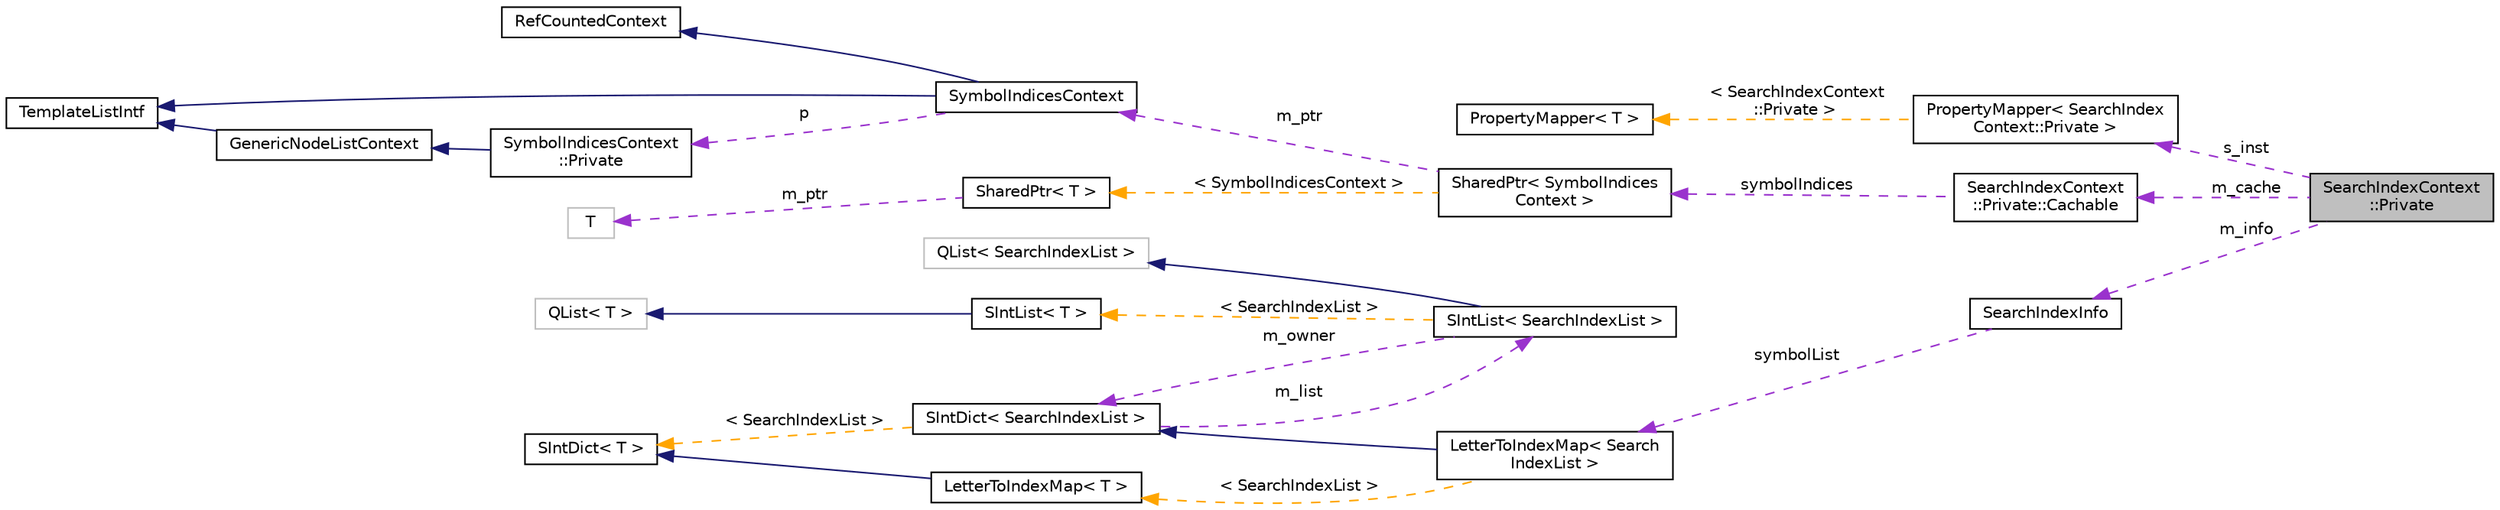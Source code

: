 digraph "SearchIndexContext::Private"
{
 // INTERACTIVE_SVG=YES
  edge [fontname="Helvetica",fontsize="10",labelfontname="Helvetica",labelfontsize="10"];
  node [fontname="Helvetica",fontsize="10",shape=record];
  rankdir="LR";
  Node1 [label="SearchIndexContext\l::Private",height=0.2,width=0.4,color="black", fillcolor="grey75", style="filled", fontcolor="black"];
  Node2 -> Node1 [dir="back",color="darkorchid3",fontsize="10",style="dashed",label=" s_inst" ,fontname="Helvetica"];
  Node2 [label="PropertyMapper\< SearchIndex\lContext::Private \>",height=0.2,width=0.4,color="black", fillcolor="white", style="filled",URL="$d1/d80/class_property_mapper.html"];
  Node3 -> Node2 [dir="back",color="orange",fontsize="10",style="dashed",label=" \< SearchIndexContext\l::Private \>" ,fontname="Helvetica"];
  Node3 [label="PropertyMapper\< T \>",height=0.2,width=0.4,color="black", fillcolor="white", style="filled",URL="$d1/d80/class_property_mapper.html",tooltip="Helper class to map a property name to a handler member function. "];
  Node4 -> Node1 [dir="back",color="darkorchid3",fontsize="10",style="dashed",label=" m_cache" ,fontname="Helvetica"];
  Node4 [label="SearchIndexContext\l::Private::Cachable",height=0.2,width=0.4,color="black", fillcolor="white", style="filled",URL="$d0/dc5/struct_search_index_context_1_1_private_1_1_cachable.html"];
  Node5 -> Node4 [dir="back",color="darkorchid3",fontsize="10",style="dashed",label=" symbolIndices" ,fontname="Helvetica"];
  Node5 [label="SharedPtr\< SymbolIndices\lContext \>",height=0.2,width=0.4,color="black", fillcolor="white", style="filled",URL="$df/d12/class_shared_ptr.html"];
  Node6 -> Node5 [dir="back",color="darkorchid3",fontsize="10",style="dashed",label=" m_ptr" ,fontname="Helvetica"];
  Node6 [label="SymbolIndicesContext",height=0.2,width=0.4,color="black", fillcolor="white", style="filled",URL="$d8/d39/class_symbol_indices_context.html"];
  Node7 -> Node6 [dir="back",color="midnightblue",fontsize="10",style="solid",fontname="Helvetica"];
  Node7 [label="RefCountedContext",height=0.2,width=0.4,color="black", fillcolor="white", style="filled",URL="$d8/d96/class_ref_counted_context.html",tooltip="Helper class to support reference counting. "];
  Node8 -> Node6 [dir="back",color="midnightblue",fontsize="10",style="solid",fontname="Helvetica"];
  Node8 [label="TemplateListIntf",height=0.2,width=0.4,color="black", fillcolor="white", style="filled",URL="$d6/d88/class_template_list_intf.html",tooltip="Abstract read-only interface for a context value of type list. "];
  Node9 -> Node6 [dir="back",color="darkorchid3",fontsize="10",style="dashed",label=" p" ,fontname="Helvetica"];
  Node9 [label="SymbolIndicesContext\l::Private",height=0.2,width=0.4,color="black", fillcolor="white", style="filled",URL="$d6/d8b/class_symbol_indices_context_1_1_private.html"];
  Node10 -> Node9 [dir="back",color="midnightblue",fontsize="10",style="solid",fontname="Helvetica"];
  Node10 [label="GenericNodeListContext",height=0.2,width=0.4,color="black", fillcolor="white", style="filled",URL="$d6/dcb/class_generic_node_list_context.html",tooltip="standard template list implementation "];
  Node8 -> Node10 [dir="back",color="midnightblue",fontsize="10",style="solid",fontname="Helvetica"];
  Node11 -> Node5 [dir="back",color="orange",fontsize="10",style="dashed",label=" \< SymbolIndicesContext \>" ,fontname="Helvetica"];
  Node11 [label="SharedPtr\< T \>",height=0.2,width=0.4,color="black", fillcolor="white", style="filled",URL="$df/d12/class_shared_ptr.html",tooltip="Reference counting smart pointer. "];
  Node12 -> Node11 [dir="back",color="darkorchid3",fontsize="10",style="dashed",label=" m_ptr" ,fontname="Helvetica"];
  Node12 [label="T",height=0.2,width=0.4,color="grey75", fillcolor="white", style="filled"];
  Node13 -> Node1 [dir="back",color="darkorchid3",fontsize="10",style="dashed",label=" m_info" ,fontname="Helvetica"];
  Node13 [label="SearchIndexInfo",height=0.2,width=0.4,color="black", fillcolor="white", style="filled",URL="$d4/db6/struct_search_index_info.html"];
  Node14 -> Node13 [dir="back",color="darkorchid3",fontsize="10",style="dashed",label=" symbolList" ,fontname="Helvetica"];
  Node14 [label="LetterToIndexMap\< Search\lIndexList \>",height=0.2,width=0.4,color="black", fillcolor="white", style="filled",URL="$d7/d17/class_letter_to_index_map.html"];
  Node15 -> Node14 [dir="back",color="midnightblue",fontsize="10",style="solid",fontname="Helvetica"];
  Node15 [label="SIntDict\< SearchIndexList \>",height=0.2,width=0.4,color="black", fillcolor="white", style="filled",URL="$d0/d9f/class_s_int_dict.html"];
  Node16 -> Node15 [dir="back",color="darkorchid3",fontsize="10",style="dashed",label=" m_list" ,fontname="Helvetica"];
  Node16 [label="SIntList\< SearchIndexList \>",height=0.2,width=0.4,color="black", fillcolor="white", style="filled",URL="$d8/d9a/class_s_int_list.html"];
  Node17 -> Node16 [dir="back",color="midnightblue",fontsize="10",style="solid",fontname="Helvetica"];
  Node17 [label="QList\< SearchIndexList \>",height=0.2,width=0.4,color="grey75", fillcolor="white", style="filled"];
  Node15 -> Node16 [dir="back",color="darkorchid3",fontsize="10",style="dashed",label=" m_owner" ,fontname="Helvetica"];
  Node18 -> Node16 [dir="back",color="orange",fontsize="10",style="dashed",label=" \< SearchIndexList \>" ,fontname="Helvetica"];
  Node18 [label="SIntList\< T \>",height=0.2,width=0.4,color="black", fillcolor="white", style="filled",URL="$d8/d9a/class_s_int_list.html",tooltip="internal wrapper class that redirects compareValues() to the dictionary "];
  Node19 -> Node18 [dir="back",color="midnightblue",fontsize="10",style="solid",fontname="Helvetica"];
  Node19 [label="QList\< T \>",height=0.2,width=0.4,color="grey75", fillcolor="white", style="filled"];
  Node20 -> Node15 [dir="back",color="orange",fontsize="10",style="dashed",label=" \< SearchIndexList \>" ,fontname="Helvetica"];
  Node20 [label="SIntDict\< T \>",height=0.2,width=0.4,color="black", fillcolor="white", style="filled",URL="$d0/d9f/class_s_int_dict.html",tooltip="Ordered dictionary of elements of type T. "];
  Node21 -> Node14 [dir="back",color="orange",fontsize="10",style="dashed",label=" \< SearchIndexList \>" ,fontname="Helvetica"];
  Node21 [label="LetterToIndexMap\< T \>",height=0.2,width=0.4,color="black", fillcolor="white", style="filled",URL="$d7/d17/class_letter_to_index_map.html",tooltip="maps a unicode character code to a list of T::ElementType&#39;s "];
  Node20 -> Node21 [dir="back",color="midnightblue",fontsize="10",style="solid",fontname="Helvetica"];
}
